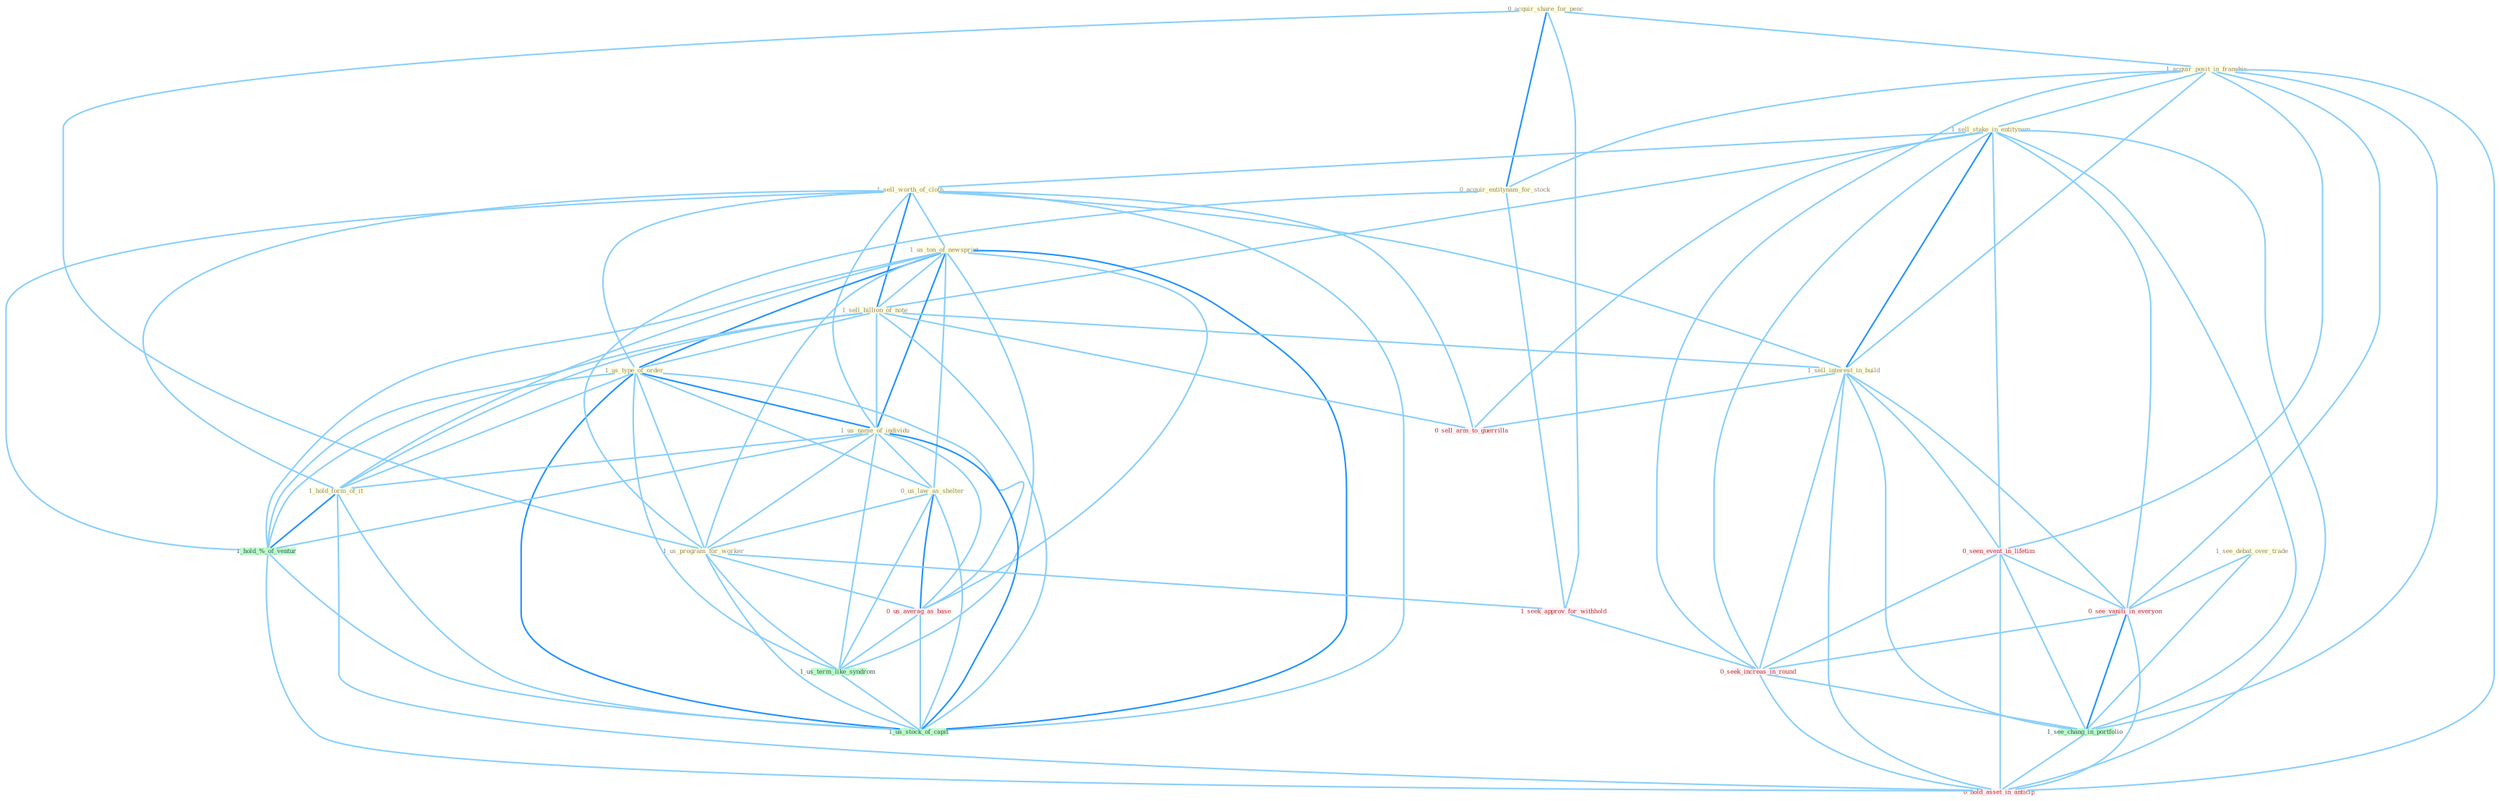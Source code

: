 Graph G{ 
    node
    [shape=polygon,style=filled,width=.5,height=.06,color="#BDFCC9",fixedsize=true,fontsize=4,
    fontcolor="#2f4f4f"];
    {node
    [color="#ffffe0", fontcolor="#8b7d6b"] "1_see_debat_over_trade " "0_acquir_share_for_penc " "1_acquir_posit_in_franchis " "1_sell_stake_in_entitynam " "1_sell_worth_of_cloth " "1_us_ton_of_newsprint " "1_sell_billion_of_note " "1_us_type_of_order " "0_acquir_entitynam_for_stock " "1_us_name_of_individu " "1_sell_interest_in_build " "0_us_law_as_shelter " "1_us_program_for_worker " "1_hold_form_of_it "}
{node [color="#fff0f5", fontcolor="#b22222"] "0_seen_event_in_lifetim " "0_us_averag_as_base " "1_seek_approv_for_withhold " "0_see_vaniti_in_everyon " "0_sell_arm_to_guerrilla " "0_seek_increas_in_round " "0_hold_asset_in_anticip "}
edge [color="#B0E2FF"];

	"1_see_debat_over_trade " -- "0_see_vaniti_in_everyon " [w="1", color="#87cefa" ];
	"1_see_debat_over_trade " -- "1_see_chang_in_portfolio " [w="1", color="#87cefa" ];
	"0_acquir_share_for_penc " -- "1_acquir_posit_in_franchis " [w="1", color="#87cefa" ];
	"0_acquir_share_for_penc " -- "0_acquir_entitynam_for_stock " [w="2", color="#1e90ff" , len=0.8];
	"0_acquir_share_for_penc " -- "1_us_program_for_worker " [w="1", color="#87cefa" ];
	"0_acquir_share_for_penc " -- "1_seek_approv_for_withhold " [w="1", color="#87cefa" ];
	"1_acquir_posit_in_franchis " -- "1_sell_stake_in_entitynam " [w="1", color="#87cefa" ];
	"1_acquir_posit_in_franchis " -- "0_acquir_entitynam_for_stock " [w="1", color="#87cefa" ];
	"1_acquir_posit_in_franchis " -- "1_sell_interest_in_build " [w="1", color="#87cefa" ];
	"1_acquir_posit_in_franchis " -- "0_seen_event_in_lifetim " [w="1", color="#87cefa" ];
	"1_acquir_posit_in_franchis " -- "0_see_vaniti_in_everyon " [w="1", color="#87cefa" ];
	"1_acquir_posit_in_franchis " -- "0_seek_increas_in_round " [w="1", color="#87cefa" ];
	"1_acquir_posit_in_franchis " -- "1_see_chang_in_portfolio " [w="1", color="#87cefa" ];
	"1_acquir_posit_in_franchis " -- "0_hold_asset_in_anticip " [w="1", color="#87cefa" ];
	"1_sell_stake_in_entitynam " -- "1_sell_worth_of_cloth " [w="1", color="#87cefa" ];
	"1_sell_stake_in_entitynam " -- "1_sell_billion_of_note " [w="1", color="#87cefa" ];
	"1_sell_stake_in_entitynam " -- "1_sell_interest_in_build " [w="2", color="#1e90ff" , len=0.8];
	"1_sell_stake_in_entitynam " -- "0_seen_event_in_lifetim " [w="1", color="#87cefa" ];
	"1_sell_stake_in_entitynam " -- "0_see_vaniti_in_everyon " [w="1", color="#87cefa" ];
	"1_sell_stake_in_entitynam " -- "0_sell_arm_to_guerrilla " [w="1", color="#87cefa" ];
	"1_sell_stake_in_entitynam " -- "0_seek_increas_in_round " [w="1", color="#87cefa" ];
	"1_sell_stake_in_entitynam " -- "1_see_chang_in_portfolio " [w="1", color="#87cefa" ];
	"1_sell_stake_in_entitynam " -- "0_hold_asset_in_anticip " [w="1", color="#87cefa" ];
	"1_sell_worth_of_cloth " -- "1_us_ton_of_newsprint " [w="1", color="#87cefa" ];
	"1_sell_worth_of_cloth " -- "1_sell_billion_of_note " [w="2", color="#1e90ff" , len=0.8];
	"1_sell_worth_of_cloth " -- "1_us_type_of_order " [w="1", color="#87cefa" ];
	"1_sell_worth_of_cloth " -- "1_us_name_of_individu " [w="1", color="#87cefa" ];
	"1_sell_worth_of_cloth " -- "1_sell_interest_in_build " [w="1", color="#87cefa" ];
	"1_sell_worth_of_cloth " -- "1_hold_form_of_it " [w="1", color="#87cefa" ];
	"1_sell_worth_of_cloth " -- "1_hold_%_of_ventur " [w="1", color="#87cefa" ];
	"1_sell_worth_of_cloth " -- "0_sell_arm_to_guerrilla " [w="1", color="#87cefa" ];
	"1_sell_worth_of_cloth " -- "1_us_stock_of_capit " [w="1", color="#87cefa" ];
	"1_us_ton_of_newsprint " -- "1_sell_billion_of_note " [w="1", color="#87cefa" ];
	"1_us_ton_of_newsprint " -- "1_us_type_of_order " [w="2", color="#1e90ff" , len=0.8];
	"1_us_ton_of_newsprint " -- "1_us_name_of_individu " [w="2", color="#1e90ff" , len=0.8];
	"1_us_ton_of_newsprint " -- "0_us_law_as_shelter " [w="1", color="#87cefa" ];
	"1_us_ton_of_newsprint " -- "1_us_program_for_worker " [w="1", color="#87cefa" ];
	"1_us_ton_of_newsprint " -- "1_hold_form_of_it " [w="1", color="#87cefa" ];
	"1_us_ton_of_newsprint " -- "0_us_averag_as_base " [w="1", color="#87cefa" ];
	"1_us_ton_of_newsprint " -- "1_us_term_like_syndrom " [w="1", color="#87cefa" ];
	"1_us_ton_of_newsprint " -- "1_hold_%_of_ventur " [w="1", color="#87cefa" ];
	"1_us_ton_of_newsprint " -- "1_us_stock_of_capit " [w="2", color="#1e90ff" , len=0.8];
	"1_sell_billion_of_note " -- "1_us_type_of_order " [w="1", color="#87cefa" ];
	"1_sell_billion_of_note " -- "1_us_name_of_individu " [w="1", color="#87cefa" ];
	"1_sell_billion_of_note " -- "1_sell_interest_in_build " [w="1", color="#87cefa" ];
	"1_sell_billion_of_note " -- "1_hold_form_of_it " [w="1", color="#87cefa" ];
	"1_sell_billion_of_note " -- "1_hold_%_of_ventur " [w="1", color="#87cefa" ];
	"1_sell_billion_of_note " -- "0_sell_arm_to_guerrilla " [w="1", color="#87cefa" ];
	"1_sell_billion_of_note " -- "1_us_stock_of_capit " [w="1", color="#87cefa" ];
	"1_us_type_of_order " -- "1_us_name_of_individu " [w="2", color="#1e90ff" , len=0.8];
	"1_us_type_of_order " -- "0_us_law_as_shelter " [w="1", color="#87cefa" ];
	"1_us_type_of_order " -- "1_us_program_for_worker " [w="1", color="#87cefa" ];
	"1_us_type_of_order " -- "1_hold_form_of_it " [w="1", color="#87cefa" ];
	"1_us_type_of_order " -- "0_us_averag_as_base " [w="1", color="#87cefa" ];
	"1_us_type_of_order " -- "1_us_term_like_syndrom " [w="1", color="#87cefa" ];
	"1_us_type_of_order " -- "1_hold_%_of_ventur " [w="1", color="#87cefa" ];
	"1_us_type_of_order " -- "1_us_stock_of_capit " [w="2", color="#1e90ff" , len=0.8];
	"0_acquir_entitynam_for_stock " -- "1_us_program_for_worker " [w="1", color="#87cefa" ];
	"0_acquir_entitynam_for_stock " -- "1_seek_approv_for_withhold " [w="1", color="#87cefa" ];
	"1_us_name_of_individu " -- "0_us_law_as_shelter " [w="1", color="#87cefa" ];
	"1_us_name_of_individu " -- "1_us_program_for_worker " [w="1", color="#87cefa" ];
	"1_us_name_of_individu " -- "1_hold_form_of_it " [w="1", color="#87cefa" ];
	"1_us_name_of_individu " -- "0_us_averag_as_base " [w="1", color="#87cefa" ];
	"1_us_name_of_individu " -- "1_us_term_like_syndrom " [w="1", color="#87cefa" ];
	"1_us_name_of_individu " -- "1_hold_%_of_ventur " [w="1", color="#87cefa" ];
	"1_us_name_of_individu " -- "1_us_stock_of_capit " [w="2", color="#1e90ff" , len=0.8];
	"1_sell_interest_in_build " -- "0_seen_event_in_lifetim " [w="1", color="#87cefa" ];
	"1_sell_interest_in_build " -- "0_see_vaniti_in_everyon " [w="1", color="#87cefa" ];
	"1_sell_interest_in_build " -- "0_sell_arm_to_guerrilla " [w="1", color="#87cefa" ];
	"1_sell_interest_in_build " -- "0_seek_increas_in_round " [w="1", color="#87cefa" ];
	"1_sell_interest_in_build " -- "1_see_chang_in_portfolio " [w="1", color="#87cefa" ];
	"1_sell_interest_in_build " -- "0_hold_asset_in_anticip " [w="1", color="#87cefa" ];
	"0_us_law_as_shelter " -- "1_us_program_for_worker " [w="1", color="#87cefa" ];
	"0_us_law_as_shelter " -- "0_us_averag_as_base " [w="2", color="#1e90ff" , len=0.8];
	"0_us_law_as_shelter " -- "1_us_term_like_syndrom " [w="1", color="#87cefa" ];
	"0_us_law_as_shelter " -- "1_us_stock_of_capit " [w="1", color="#87cefa" ];
	"1_us_program_for_worker " -- "0_us_averag_as_base " [w="1", color="#87cefa" ];
	"1_us_program_for_worker " -- "1_us_term_like_syndrom " [w="1", color="#87cefa" ];
	"1_us_program_for_worker " -- "1_seek_approv_for_withhold " [w="1", color="#87cefa" ];
	"1_us_program_for_worker " -- "1_us_stock_of_capit " [w="1", color="#87cefa" ];
	"1_hold_form_of_it " -- "1_hold_%_of_ventur " [w="2", color="#1e90ff" , len=0.8];
	"1_hold_form_of_it " -- "1_us_stock_of_capit " [w="1", color="#87cefa" ];
	"1_hold_form_of_it " -- "0_hold_asset_in_anticip " [w="1", color="#87cefa" ];
	"0_seen_event_in_lifetim " -- "0_see_vaniti_in_everyon " [w="1", color="#87cefa" ];
	"0_seen_event_in_lifetim " -- "0_seek_increas_in_round " [w="1", color="#87cefa" ];
	"0_seen_event_in_lifetim " -- "1_see_chang_in_portfolio " [w="1", color="#87cefa" ];
	"0_seen_event_in_lifetim " -- "0_hold_asset_in_anticip " [w="1", color="#87cefa" ];
	"0_us_averag_as_base " -- "1_us_term_like_syndrom " [w="1", color="#87cefa" ];
	"0_us_averag_as_base " -- "1_us_stock_of_capit " [w="1", color="#87cefa" ];
	"1_us_term_like_syndrom " -- "1_us_stock_of_capit " [w="1", color="#87cefa" ];
	"1_seek_approv_for_withhold " -- "0_seek_increas_in_round " [w="1", color="#87cefa" ];
	"1_hold_%_of_ventur " -- "1_us_stock_of_capit " [w="1", color="#87cefa" ];
	"1_hold_%_of_ventur " -- "0_hold_asset_in_anticip " [w="1", color="#87cefa" ];
	"0_see_vaniti_in_everyon " -- "0_seek_increas_in_round " [w="1", color="#87cefa" ];
	"0_see_vaniti_in_everyon " -- "1_see_chang_in_portfolio " [w="2", color="#1e90ff" , len=0.8];
	"0_see_vaniti_in_everyon " -- "0_hold_asset_in_anticip " [w="1", color="#87cefa" ];
	"0_seek_increas_in_round " -- "1_see_chang_in_portfolio " [w="1", color="#87cefa" ];
	"0_seek_increas_in_round " -- "0_hold_asset_in_anticip " [w="1", color="#87cefa" ];
	"1_see_chang_in_portfolio " -- "0_hold_asset_in_anticip " [w="1", color="#87cefa" ];
}